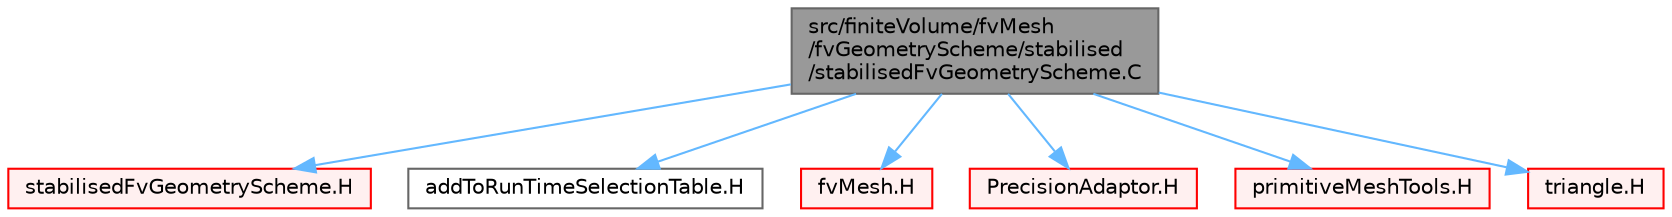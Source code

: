 digraph "src/finiteVolume/fvMesh/fvGeometryScheme/stabilised/stabilisedFvGeometryScheme.C"
{
 // LATEX_PDF_SIZE
  bgcolor="transparent";
  edge [fontname=Helvetica,fontsize=10,labelfontname=Helvetica,labelfontsize=10];
  node [fontname=Helvetica,fontsize=10,shape=box,height=0.2,width=0.4];
  Node1 [id="Node000001",label="src/finiteVolume/fvMesh\l/fvGeometryScheme/stabilised\l/stabilisedFvGeometryScheme.C",height=0.2,width=0.4,color="gray40", fillcolor="grey60", style="filled", fontcolor="black",tooltip=" "];
  Node1 -> Node2 [id="edge1_Node000001_Node000002",color="steelblue1",style="solid",tooltip=" "];
  Node2 [id="Node000002",label="stabilisedFvGeometryScheme.H",height=0.2,width=0.4,color="red", fillcolor="#FFF0F0", style="filled",URL="$stabilisedFvGeometryScheme_8H.html",tooltip=" "];
  Node1 -> Node197 [id="edge2_Node000001_Node000197",color="steelblue1",style="solid",tooltip=" "];
  Node197 [id="Node000197",label="addToRunTimeSelectionTable.H",height=0.2,width=0.4,color="grey40", fillcolor="white", style="filled",URL="$addToRunTimeSelectionTable_8H.html",tooltip="Macros for easy insertion into run-time selection tables."];
  Node1 -> Node198 [id="edge3_Node000001_Node000198",color="steelblue1",style="solid",tooltip=" "];
  Node198 [id="Node000198",label="fvMesh.H",height=0.2,width=0.4,color="red", fillcolor="#FFF0F0", style="filled",URL="$fvMesh_8H.html",tooltip=" "];
  Node1 -> Node345 [id="edge4_Node000001_Node000345",color="steelblue1",style="solid",tooltip=" "];
  Node345 [id="Node000345",label="PrecisionAdaptor.H",height=0.2,width=0.4,color="red", fillcolor="#FFF0F0", style="filled",URL="$PrecisionAdaptor_8H.html",tooltip=" "];
  Node1 -> Node346 [id="edge5_Node000001_Node000346",color="steelblue1",style="solid",tooltip=" "];
  Node346 [id="Node000346",label="primitiveMeshTools.H",height=0.2,width=0.4,color="red", fillcolor="#FFF0F0", style="filled",URL="$primitiveMeshTools_8H.html",tooltip=" "];
  Node1 -> Node347 [id="edge6_Node000001_Node000347",color="steelblue1",style="solid",tooltip=" "];
  Node347 [id="Node000347",label="triangle.H",height=0.2,width=0.4,color="red", fillcolor="#FFF0F0", style="filled",URL="$triangle_8H.html",tooltip=" "];
}
